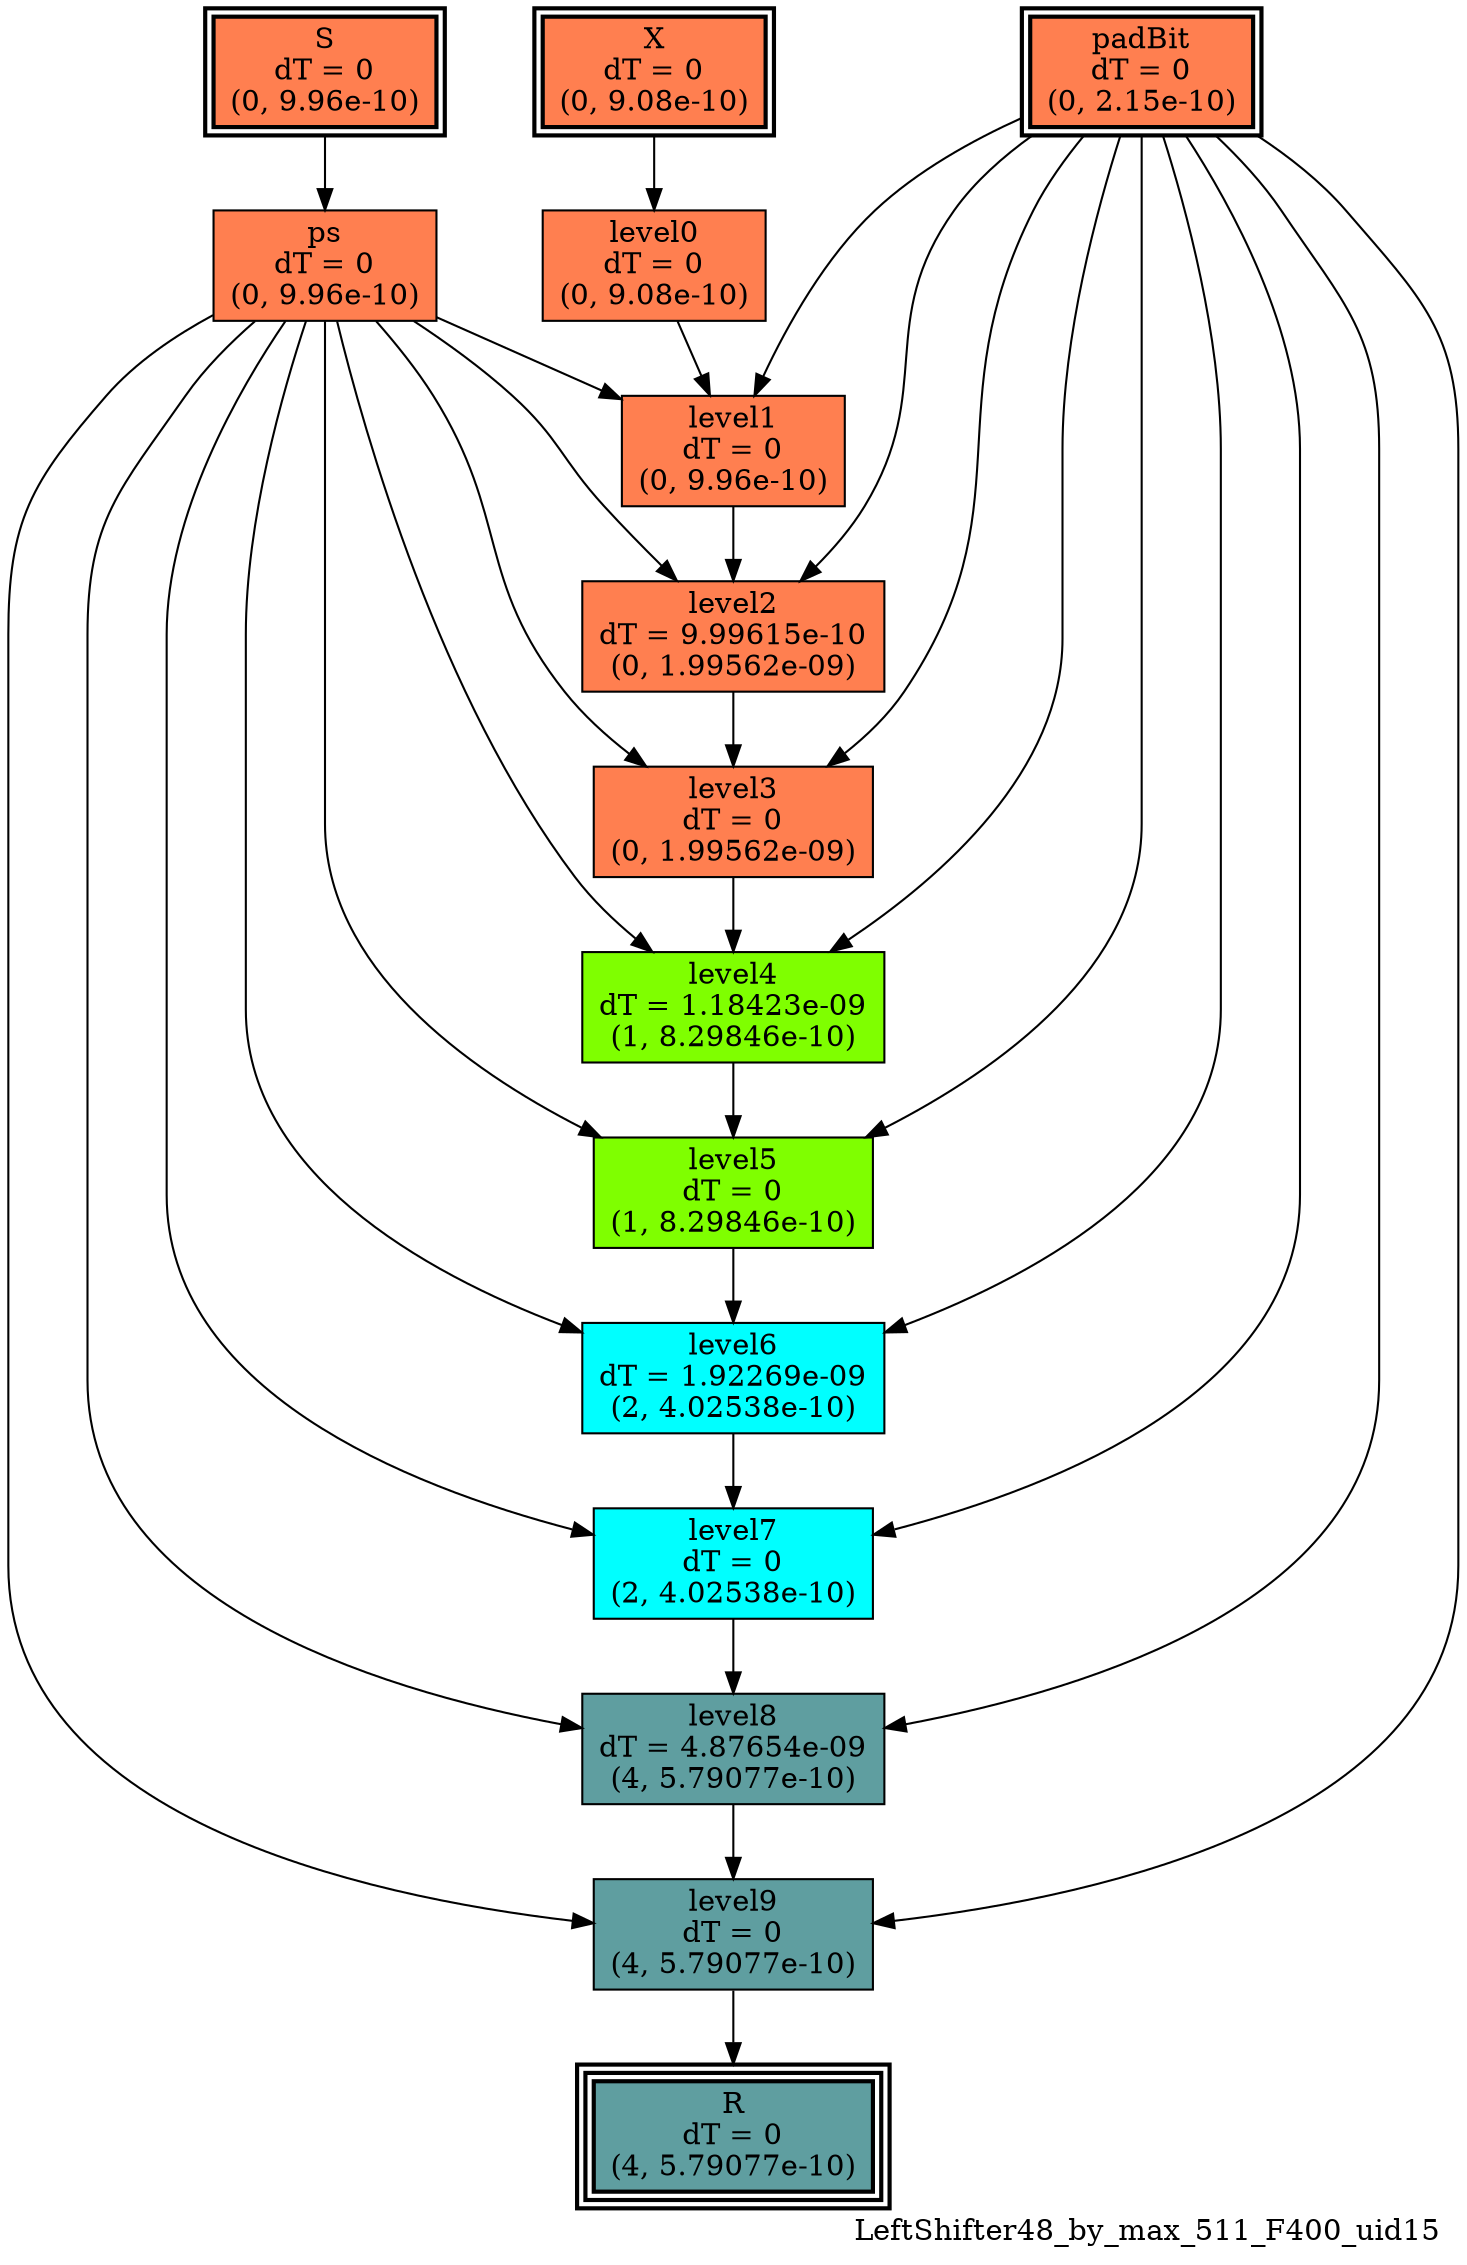 digraph LeftShifter48_by_max_511_F400_uid15
{
	//graph drawing options
	label=LeftShifter48_by_max_511_F400_uid15;
	labelloc=bottom;
	labeljust=right;
	ratio=auto;
	nodesep=0.25;
	ranksep=0.5;

	//input/output signals of operator LeftShifter48_by_max_511_F400_uid15
	X__LeftShifter48_by_max_511_F400_uid15 [ label="X\ndT = 0\n(0, 9.08e-10)", shape=box, color=black, style="bold, filled", fillcolor=coral, peripheries=2 ];
	S__LeftShifter48_by_max_511_F400_uid15 [ label="S\ndT = 0\n(0, 9.96e-10)", shape=box, color=black, style="bold, filled", fillcolor=coral, peripheries=2 ];
	padBit__LeftShifter48_by_max_511_F400_uid15 [ label="padBit\ndT = 0\n(0, 2.15e-10)", shape=box, color=black, style="bold, filled", fillcolor=coral, peripheries=2 ];
	R__LeftShifter48_by_max_511_F400_uid15 [ label="R\ndT = 0\n(4, 5.79077e-10)", shape=box, color=black, style="bold, filled", fillcolor=cadetblue, peripheries=3 ];
	{rank=same X__LeftShifter48_by_max_511_F400_uid15, S__LeftShifter48_by_max_511_F400_uid15, padBit__LeftShifter48_by_max_511_F400_uid15};
	{rank=same R__LeftShifter48_by_max_511_F400_uid15};
	//internal signals of operator LeftShifter48_by_max_511_F400_uid15
	ps__LeftShifter48_by_max_511_F400_uid15 [ label="ps\ndT = 0\n(0, 9.96e-10)", shape=box, color=black, style=filled, fillcolor=coral, peripheries=1 ];
	level0__LeftShifter48_by_max_511_F400_uid15 [ label="level0\ndT = 0\n(0, 9.08e-10)", shape=box, color=black, style=filled, fillcolor=coral, peripheries=1 ];
	level1__LeftShifter48_by_max_511_F400_uid15 [ label="level1\ndT = 0\n(0, 9.96e-10)", shape=box, color=black, style=filled, fillcolor=coral, peripheries=1 ];
	level2__LeftShifter48_by_max_511_F400_uid15 [ label="level2\ndT = 9.99615e-10\n(0, 1.99562e-09)", shape=box, color=black, style=filled, fillcolor=coral, peripheries=1 ];
	level3__LeftShifter48_by_max_511_F400_uid15 [ label="level3\ndT = 0\n(0, 1.99562e-09)", shape=box, color=black, style=filled, fillcolor=coral, peripheries=1 ];
	level4__LeftShifter48_by_max_511_F400_uid15 [ label="level4\ndT = 1.18423e-09\n(1, 8.29846e-10)", shape=box, color=black, style=filled, fillcolor=chartreuse, peripheries=1 ];
	level5__LeftShifter48_by_max_511_F400_uid15 [ label="level5\ndT = 0\n(1, 8.29846e-10)", shape=box, color=black, style=filled, fillcolor=chartreuse, peripheries=1 ];
	level6__LeftShifter48_by_max_511_F400_uid15 [ label="level6\ndT = 1.92269e-09\n(2, 4.02538e-10)", shape=box, color=black, style=filled, fillcolor=cyan, peripheries=1 ];
	level7__LeftShifter48_by_max_511_F400_uid15 [ label="level7\ndT = 0\n(2, 4.02538e-10)", shape=box, color=black, style=filled, fillcolor=cyan, peripheries=1 ];
	level8__LeftShifter48_by_max_511_F400_uid15 [ label="level8\ndT = 4.87654e-09\n(4, 5.79077e-10)", shape=box, color=black, style=filled, fillcolor=cadetblue, peripheries=1 ];
	level9__LeftShifter48_by_max_511_F400_uid15 [ label="level9\ndT = 0\n(4, 5.79077e-10)", shape=box, color=black, style=filled, fillcolor=cadetblue, peripheries=1 ];

	//subcomponents of operator LeftShifter48_by_max_511_F400_uid15

	//input and internal signal connections of operator LeftShifter48_by_max_511_F400_uid15
	X__LeftShifter48_by_max_511_F400_uid15 -> level0__LeftShifter48_by_max_511_F400_uid15 [ arrowhead=normal, arrowsize=1.0, arrowtail=normal, color=black, dir=forward  ];
	S__LeftShifter48_by_max_511_F400_uid15 -> ps__LeftShifter48_by_max_511_F400_uid15 [ arrowhead=normal, arrowsize=1.0, arrowtail=normal, color=black, dir=forward  ];
	padBit__LeftShifter48_by_max_511_F400_uid15 -> level1__LeftShifter48_by_max_511_F400_uid15 [ arrowhead=normal, arrowsize=1.0, arrowtail=normal, color=black, dir=forward  ];
	padBit__LeftShifter48_by_max_511_F400_uid15 -> level2__LeftShifter48_by_max_511_F400_uid15 [ arrowhead=normal, arrowsize=1.0, arrowtail=normal, color=black, dir=forward  ];
	padBit__LeftShifter48_by_max_511_F400_uid15 -> level3__LeftShifter48_by_max_511_F400_uid15 [ arrowhead=normal, arrowsize=1.0, arrowtail=normal, color=black, dir=forward  ];
	padBit__LeftShifter48_by_max_511_F400_uid15 -> level4__LeftShifter48_by_max_511_F400_uid15 [ arrowhead=normal, arrowsize=1.0, arrowtail=normal, color=black, dir=forward  ];
	padBit__LeftShifter48_by_max_511_F400_uid15 -> level5__LeftShifter48_by_max_511_F400_uid15 [ arrowhead=normal, arrowsize=1.0, arrowtail=normal, color=black, dir=forward  ];
	padBit__LeftShifter48_by_max_511_F400_uid15 -> level6__LeftShifter48_by_max_511_F400_uid15 [ arrowhead=normal, arrowsize=1.0, arrowtail=normal, color=black, dir=forward  ];
	padBit__LeftShifter48_by_max_511_F400_uid15 -> level7__LeftShifter48_by_max_511_F400_uid15 [ arrowhead=normal, arrowsize=1.0, arrowtail=normal, color=black, dir=forward  ];
	padBit__LeftShifter48_by_max_511_F400_uid15 -> level8__LeftShifter48_by_max_511_F400_uid15 [ arrowhead=normal, arrowsize=1.0, arrowtail=normal, color=black, dir=forward  ];
	padBit__LeftShifter48_by_max_511_F400_uid15 -> level9__LeftShifter48_by_max_511_F400_uid15 [ arrowhead=normal, arrowsize=1.0, arrowtail=normal, color=black, dir=forward  ];
	ps__LeftShifter48_by_max_511_F400_uid15 -> level1__LeftShifter48_by_max_511_F400_uid15 [ arrowhead=normal, arrowsize=1.0, arrowtail=normal, color=black, dir=forward  ];
	ps__LeftShifter48_by_max_511_F400_uid15 -> level2__LeftShifter48_by_max_511_F400_uid15 [ arrowhead=normal, arrowsize=1.0, arrowtail=normal, color=black, dir=forward  ];
	ps__LeftShifter48_by_max_511_F400_uid15 -> level3__LeftShifter48_by_max_511_F400_uid15 [ arrowhead=normal, arrowsize=1.0, arrowtail=normal, color=black, dir=forward  ];
	ps__LeftShifter48_by_max_511_F400_uid15 -> level4__LeftShifter48_by_max_511_F400_uid15 [ arrowhead=normal, arrowsize=1.0, arrowtail=normal, color=black, dir=forward  ];
	ps__LeftShifter48_by_max_511_F400_uid15 -> level5__LeftShifter48_by_max_511_F400_uid15 [ arrowhead=normal, arrowsize=1.0, arrowtail=normal, color=black, dir=forward  ];
	ps__LeftShifter48_by_max_511_F400_uid15 -> level6__LeftShifter48_by_max_511_F400_uid15 [ arrowhead=normal, arrowsize=1.0, arrowtail=normal, color=black, dir=forward  ];
	ps__LeftShifter48_by_max_511_F400_uid15 -> level7__LeftShifter48_by_max_511_F400_uid15 [ arrowhead=normal, arrowsize=1.0, arrowtail=normal, color=black, dir=forward  ];
	ps__LeftShifter48_by_max_511_F400_uid15 -> level8__LeftShifter48_by_max_511_F400_uid15 [ arrowhead=normal, arrowsize=1.0, arrowtail=normal, color=black, dir=forward  ];
	ps__LeftShifter48_by_max_511_F400_uid15 -> level9__LeftShifter48_by_max_511_F400_uid15 [ arrowhead=normal, arrowsize=1.0, arrowtail=normal, color=black, dir=forward  ];
	level0__LeftShifter48_by_max_511_F400_uid15 -> level1__LeftShifter48_by_max_511_F400_uid15 [ arrowhead=normal, arrowsize=1.0, arrowtail=normal, color=black, dir=forward  ];
	level1__LeftShifter48_by_max_511_F400_uid15 -> level2__LeftShifter48_by_max_511_F400_uid15 [ arrowhead=normal, arrowsize=1.0, arrowtail=normal, color=black, dir=forward  ];
	level2__LeftShifter48_by_max_511_F400_uid15 -> level3__LeftShifter48_by_max_511_F400_uid15 [ arrowhead=normal, arrowsize=1.0, arrowtail=normal, color=black, dir=forward  ];
	level3__LeftShifter48_by_max_511_F400_uid15 -> level4__LeftShifter48_by_max_511_F400_uid15 [ arrowhead=normal, arrowsize=1.0, arrowtail=normal, color=black, dir=forward  ];
	level4__LeftShifter48_by_max_511_F400_uid15 -> level5__LeftShifter48_by_max_511_F400_uid15 [ arrowhead=normal, arrowsize=1.0, arrowtail=normal, color=black, dir=forward  ];
	level5__LeftShifter48_by_max_511_F400_uid15 -> level6__LeftShifter48_by_max_511_F400_uid15 [ arrowhead=normal, arrowsize=1.0, arrowtail=normal, color=black, dir=forward  ];
	level6__LeftShifter48_by_max_511_F400_uid15 -> level7__LeftShifter48_by_max_511_F400_uid15 [ arrowhead=normal, arrowsize=1.0, arrowtail=normal, color=black, dir=forward  ];
	level7__LeftShifter48_by_max_511_F400_uid15 -> level8__LeftShifter48_by_max_511_F400_uid15 [ arrowhead=normal, arrowsize=1.0, arrowtail=normal, color=black, dir=forward  ];
	level8__LeftShifter48_by_max_511_F400_uid15 -> level9__LeftShifter48_by_max_511_F400_uid15 [ arrowhead=normal, arrowsize=1.0, arrowtail=normal, color=black, dir=forward  ];
	level9__LeftShifter48_by_max_511_F400_uid15 -> R__LeftShifter48_by_max_511_F400_uid15 [ arrowhead=normal, arrowsize=1.0, arrowtail=normal, color=black, dir=forward  ];
}

